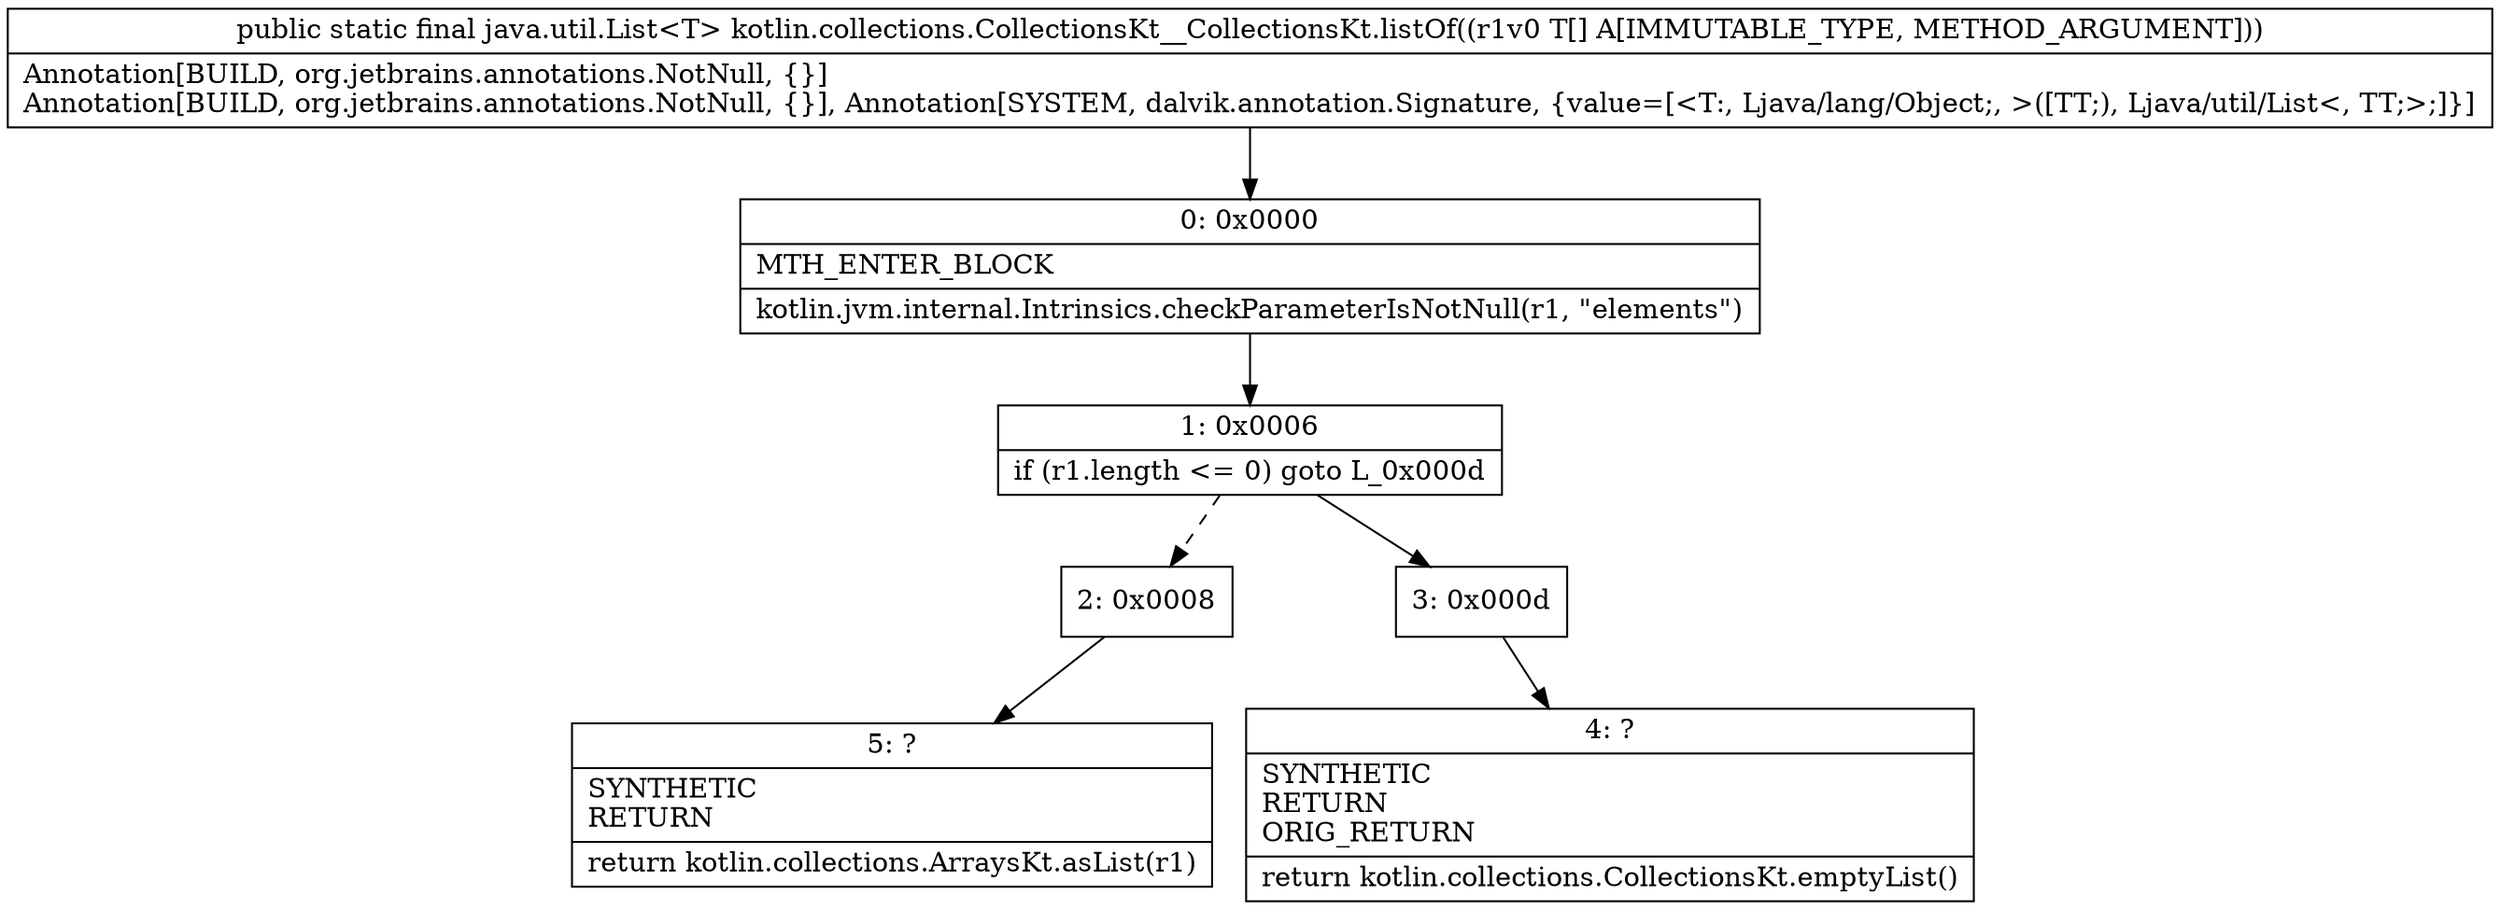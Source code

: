 digraph "CFG forkotlin.collections.CollectionsKt__CollectionsKt.listOf([Ljava\/lang\/Object;)Ljava\/util\/List;" {
Node_0 [shape=record,label="{0\:\ 0x0000|MTH_ENTER_BLOCK\l|kotlin.jvm.internal.Intrinsics.checkParameterIsNotNull(r1, \"elements\")\l}"];
Node_1 [shape=record,label="{1\:\ 0x0006|if (r1.length \<= 0) goto L_0x000d\l}"];
Node_2 [shape=record,label="{2\:\ 0x0008}"];
Node_3 [shape=record,label="{3\:\ 0x000d}"];
Node_4 [shape=record,label="{4\:\ ?|SYNTHETIC\lRETURN\lORIG_RETURN\l|return kotlin.collections.CollectionsKt.emptyList()\l}"];
Node_5 [shape=record,label="{5\:\ ?|SYNTHETIC\lRETURN\l|return kotlin.collections.ArraysKt.asList(r1)\l}"];
MethodNode[shape=record,label="{public static final java.util.List\<T\> kotlin.collections.CollectionsKt__CollectionsKt.listOf((r1v0 T[] A[IMMUTABLE_TYPE, METHOD_ARGUMENT]))  | Annotation[BUILD, org.jetbrains.annotations.NotNull, \{\}]\lAnnotation[BUILD, org.jetbrains.annotations.NotNull, \{\}], Annotation[SYSTEM, dalvik.annotation.Signature, \{value=[\<T:, Ljava\/lang\/Object;, \>([TT;), Ljava\/util\/List\<, TT;\>;]\}]\l}"];
MethodNode -> Node_0;
Node_0 -> Node_1;
Node_1 -> Node_2[style=dashed];
Node_1 -> Node_3;
Node_2 -> Node_5;
Node_3 -> Node_4;
}

